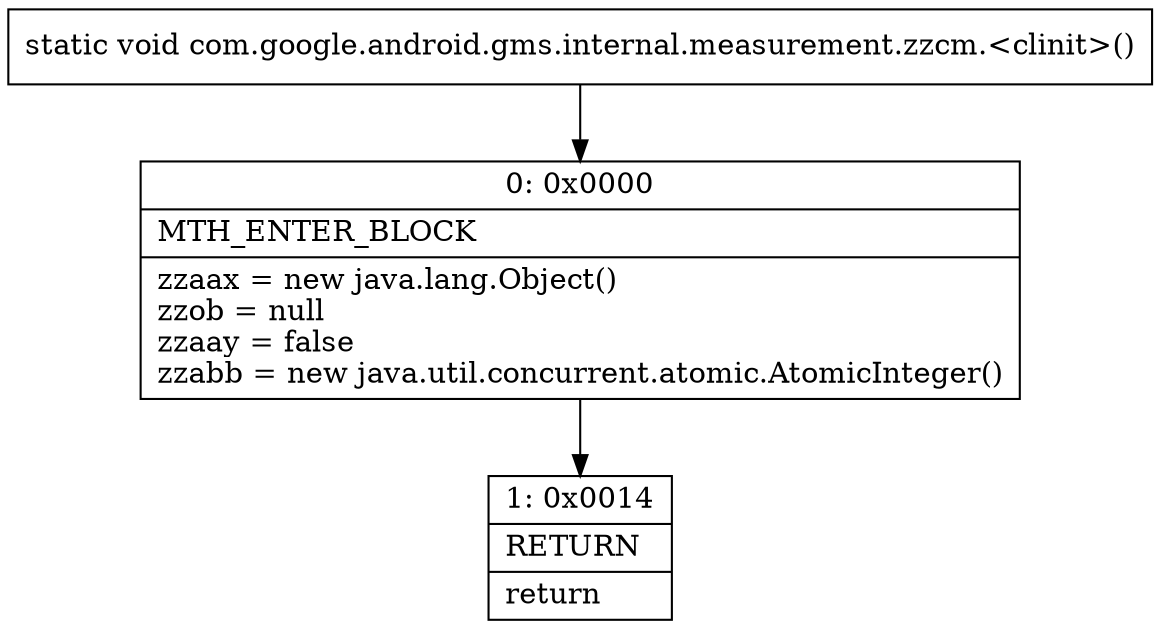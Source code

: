 digraph "CFG forcom.google.android.gms.internal.measurement.zzcm.\<clinit\>()V" {
Node_0 [shape=record,label="{0\:\ 0x0000|MTH_ENTER_BLOCK\l|zzaax = new java.lang.Object()\lzzob = null\lzzaay = false\lzzabb = new java.util.concurrent.atomic.AtomicInteger()\l}"];
Node_1 [shape=record,label="{1\:\ 0x0014|RETURN\l|return\l}"];
MethodNode[shape=record,label="{static void com.google.android.gms.internal.measurement.zzcm.\<clinit\>() }"];
MethodNode -> Node_0;
Node_0 -> Node_1;
}

